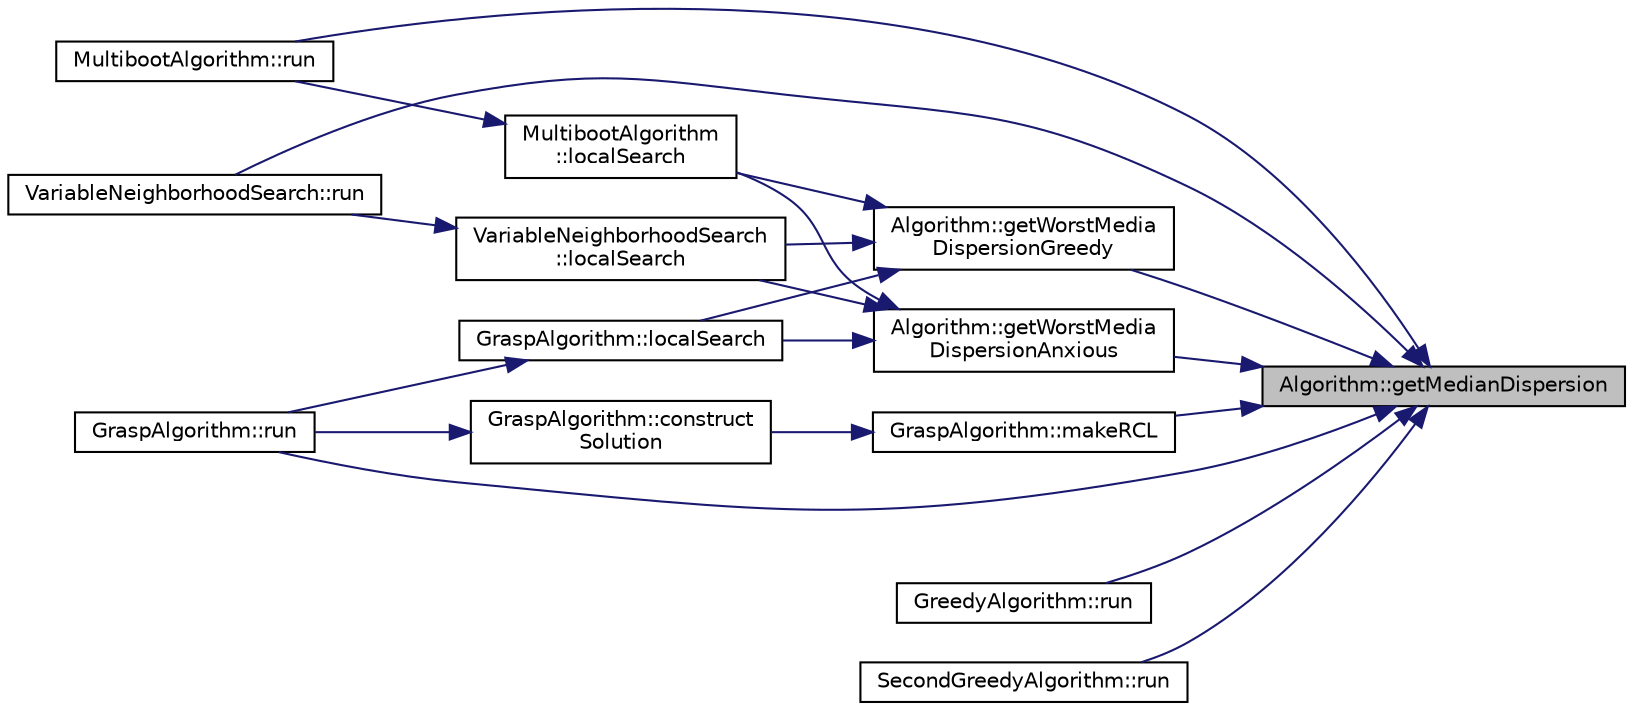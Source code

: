digraph "Algorithm::getMedianDispersion"
{
 // LATEX_PDF_SIZE
  edge [fontname="Helvetica",fontsize="10",labelfontname="Helvetica",labelfontsize="10"];
  node [fontname="Helvetica",fontsize="10",shape=record];
  rankdir="RL";
  Node1 [label="Algorithm::getMedianDispersion",height=0.2,width=0.4,color="black", fillcolor="grey75", style="filled", fontcolor="black",tooltip="Este método se encarga de determinar la dispersión media, que se define por: Σi,j∈S d(i,..."];
  Node1 -> Node2 [dir="back",color="midnightblue",fontsize="10",style="solid",fontname="Helvetica"];
  Node2 [label="Algorithm::getWorstMedia\lDispersionAnxious",height=0.2,width=0.4,color="black", fillcolor="white", style="filled",URL="$class_algorithm.html#a9ba2b3302571277bac3eeb1070cf3cb2",tooltip="Esta funcion se va a encargar de devolver el valor peor de la dispersión media, se aplica de forma an..."];
  Node2 -> Node3 [dir="back",color="midnightblue",fontsize="10",style="solid",fontname="Helvetica"];
  Node3 [label="MultibootAlgorithm\l::localSearch",height=0.2,width=0.4,color="black", fillcolor="white", style="filled",URL="$class_multiboot_algorithm.html#a2d286b059b5752f0da963e0ece89204e",tooltip="Representa la búsqueda local greedy."];
  Node3 -> Node4 [dir="back",color="midnightblue",fontsize="10",style="solid",fontname="Helvetica"];
  Node4 [label="MultibootAlgorithm::run",height=0.2,width=0.4,color="black", fillcolor="white", style="filled",URL="$class_multiboot_algorithm.html#aa80ce488f75d97a6a208be3f6c94d08a",tooltip="Este método se encarga de ejecutar el algoritmo multiarranque, para ello se hace un preprocesamiento,..."];
  Node2 -> Node5 [dir="back",color="midnightblue",fontsize="10",style="solid",fontname="Helvetica"];
  Node5 [label="VariableNeighborhoodSearch\l::localSearch",height=0.2,width=0.4,color="black", fillcolor="white", style="filled",URL="$class_variable_neighborhood_search.html#a9eae863f1a404d79215d1ad9d2134253",tooltip="Representa la búsqueda local greedy."];
  Node5 -> Node6 [dir="back",color="midnightblue",fontsize="10",style="solid",fontname="Helvetica"];
  Node6 [label="VariableNeighborhoodSearch::run",height=0.2,width=0.4,color="black", fillcolor="white", style="filled",URL="$class_variable_neighborhood_search.html#a9801bff3a36806d818d300010e0cd529",tooltip="Representa el método que va a realizar la ejecución del algorimo GVNS, para ello se va a partir de un..."];
  Node2 -> Node7 [dir="back",color="midnightblue",fontsize="10",style="solid",fontname="Helvetica"];
  Node7 [label="GraspAlgorithm::localSearch",height=0.2,width=0.4,color="black", fillcolor="white", style="filled",URL="$class_grasp_algorithm.html#a24f6d267a249db7c3616084430bc1a0b",tooltip="Representa la búsqueda local."];
  Node7 -> Node8 [dir="back",color="midnightblue",fontsize="10",style="solid",fontname="Helvetica"];
  Node8 [label="GraspAlgorithm::run",height=0.2,width=0.4,color="black", fillcolor="white", style="filled",URL="$class_grasp_algorithm.html#a1f8240237fd9bece51eeb6b7f8ffd3c9",tooltip="Este método se encarga de ejecutar el algoritmo grasp, para ello se hace un preprocesamiento,..."];
  Node1 -> Node9 [dir="back",color="midnightblue",fontsize="10",style="solid",fontname="Helvetica"];
  Node9 [label="Algorithm::getWorstMedia\lDispersionGreedy",height=0.2,width=0.4,color="black", fillcolor="white", style="filled",URL="$class_algorithm.html#a94433d3be0e1f212f4fb5ea6a360d528",tooltip="Esta funcion se va a encargar de devolver el valor peor de la dispersión media, se aplica de forma gr..."];
  Node9 -> Node3 [dir="back",color="midnightblue",fontsize="10",style="solid",fontname="Helvetica"];
  Node9 -> Node5 [dir="back",color="midnightblue",fontsize="10",style="solid",fontname="Helvetica"];
  Node9 -> Node7 [dir="back",color="midnightblue",fontsize="10",style="solid",fontname="Helvetica"];
  Node1 -> Node10 [dir="back",color="midnightblue",fontsize="10",style="solid",fontname="Helvetica"];
  Node10 [label="GraspAlgorithm::makeRCL",height=0.2,width=0.4,color="black", fillcolor="white", style="filled",URL="$class_grasp_algorithm.html#a4121623ca3c64ebff0728af1db2222ba",tooltip="Crea el RCL, para ello se le pasa un vector que es del que va a partir para obtener el RCL...."];
  Node10 -> Node11 [dir="back",color="midnightblue",fontsize="10",style="solid",fontname="Helvetica"];
  Node11 [label="GraspAlgorithm::construct\lSolution",height=0.2,width=0.4,color="black", fillcolor="white", style="filled",URL="$class_grasp_algorithm.html#a9e43f37e0115356e9864dc4232852abb",tooltip="Se encarga de construir la solución, para ello se ha generado un número aleatorio entre el número tot..."];
  Node11 -> Node8 [dir="back",color="midnightblue",fontsize="10",style="solid",fontname="Helvetica"];
  Node1 -> Node12 [dir="back",color="midnightblue",fontsize="10",style="solid",fontname="Helvetica"];
  Node12 [label="GreedyAlgorithm::run",height=0.2,width=0.4,color="black", fillcolor="white", style="filled",URL="$class_greedy_algorithm.html#a8ef295f33ddb4136ebe0cf39e642f61f",tooltip="Se va a encargar de ejecutar el algoritmo greedy, para ello se van a hacer iteraciones hasta que las ..."];
  Node1 -> Node13 [dir="back",color="midnightblue",fontsize="10",style="solid",fontname="Helvetica"];
  Node13 [label="SecondGreedyAlgorithm::run",height=0.2,width=0.4,color="black", fillcolor="white", style="filled",URL="$class_second_greedy_algorithm.html#a762a19742a6cf9d39fe5e4080103b5ce",tooltip="Representa la variante del algoritmo voraz que consiste en partir de un vector que está lleno de todo..."];
  Node1 -> Node4 [dir="back",color="midnightblue",fontsize="10",style="solid",fontname="Helvetica"];
  Node1 -> Node6 [dir="back",color="midnightblue",fontsize="10",style="solid",fontname="Helvetica"];
  Node1 -> Node8 [dir="back",color="midnightblue",fontsize="10",style="solid",fontname="Helvetica"];
}
